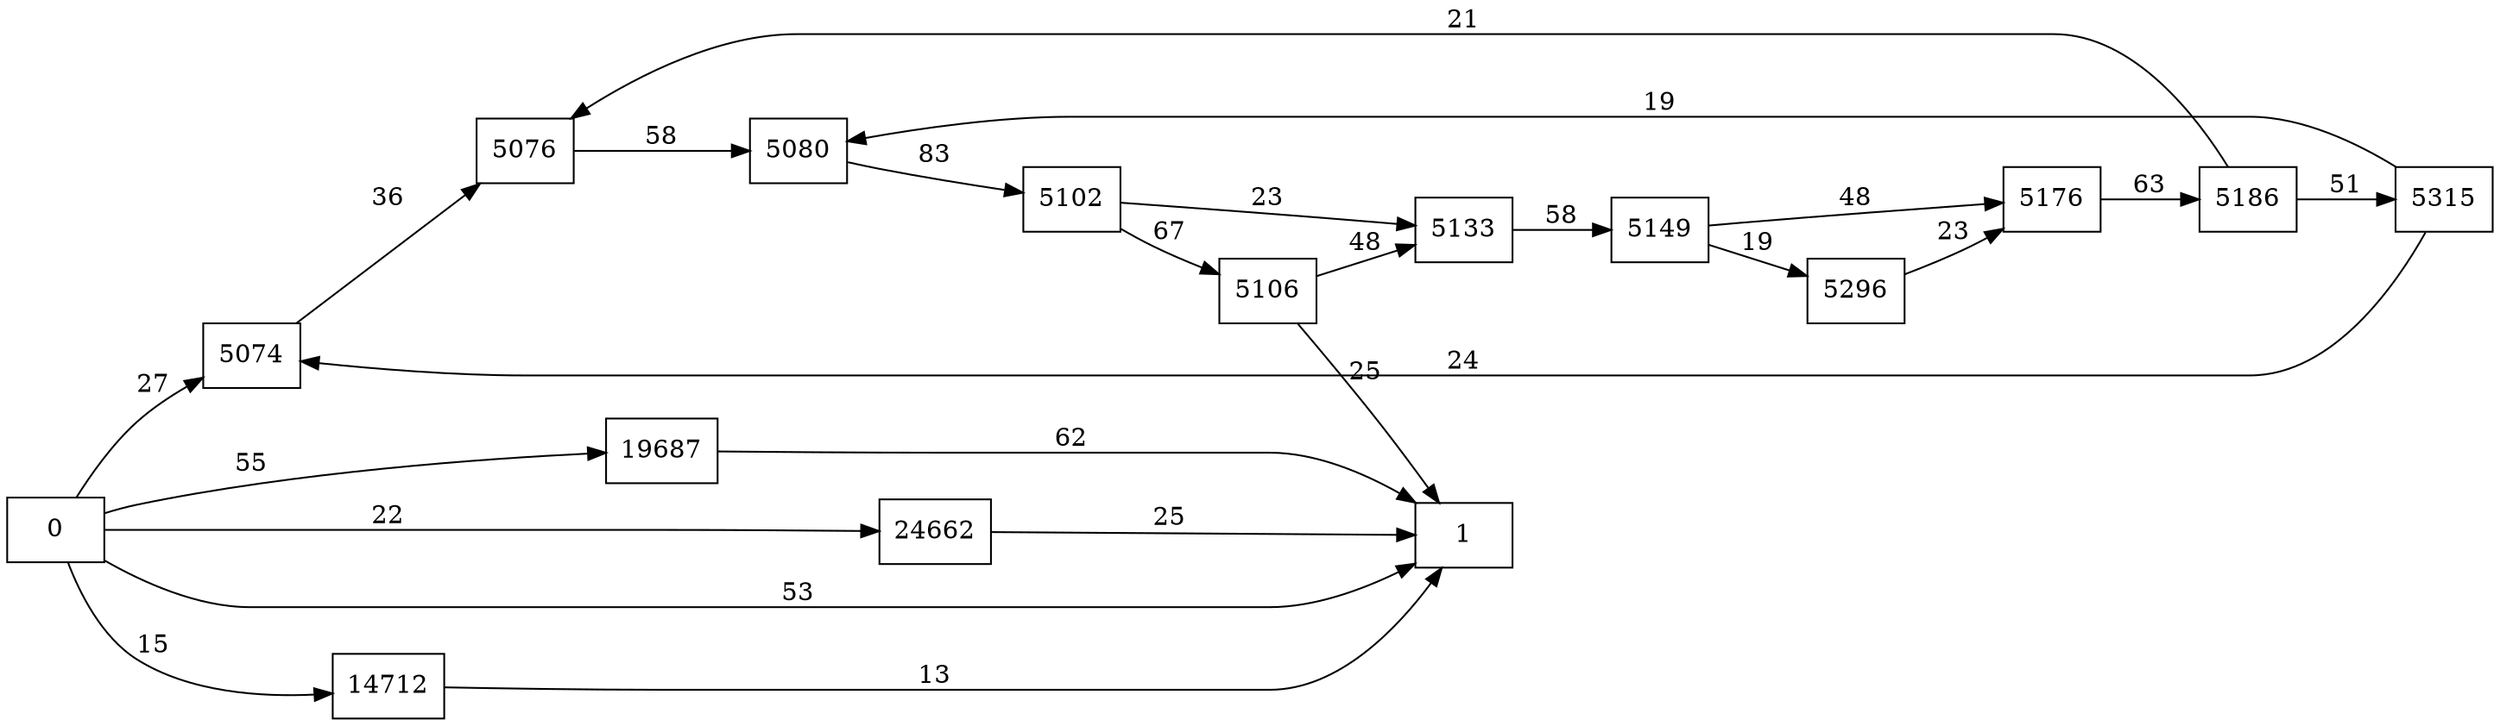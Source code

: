 digraph {
	graph [rankdir=LR]
	node [shape=rectangle]
	5074 -> 5076 [label=36]
	5076 -> 5080 [label=58]
	5080 -> 5102 [label=83]
	5102 -> 5106 [label=67]
	5102 -> 5133 [label=23]
	5106 -> 5133 [label=48]
	5106 -> 1 [label=25]
	5133 -> 5149 [label=58]
	5149 -> 5176 [label=48]
	5149 -> 5296 [label=19]
	5176 -> 5186 [label=63]
	5186 -> 5076 [label=21]
	5186 -> 5315 [label=51]
	5296 -> 5176 [label=23]
	5315 -> 5074 [label=24]
	5315 -> 5080 [label=19]
	14712 -> 1 [label=13]
	19687 -> 1 [label=62]
	24662 -> 1 [label=25]
	0 -> 1 [label=53]
	0 -> 5074 [label=27]
	0 -> 14712 [label=15]
	0 -> 19687 [label=55]
	0 -> 24662 [label=22]
}
